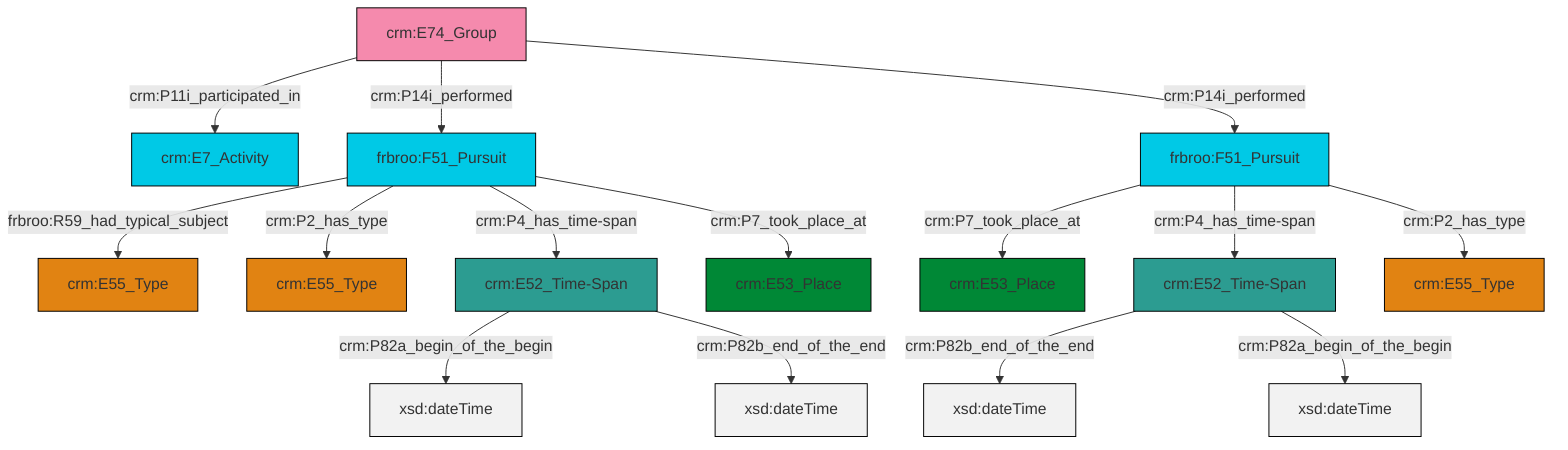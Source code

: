 graph TD
classDef Literal fill:#f2f2f2,stroke:#000000;
classDef CRM_Entity fill:#FFFFFF,stroke:#000000;
classDef Temporal_Entity fill:#00C9E6, stroke:#000000;
classDef Type fill:#E18312, stroke:#000000;
classDef Time-Span fill:#2C9C91, stroke:#000000;
classDef Appellation fill:#FFEB7F, stroke:#000000;
classDef Place fill:#008836, stroke:#000000;
classDef Persistent_Item fill:#B266B2, stroke:#000000;
classDef Conceptual_Object fill:#FFD700, stroke:#000000;
classDef Physical_Thing fill:#D2B48C, stroke:#000000;
classDef Actor fill:#f58aad, stroke:#000000;
classDef PC_Classes fill:#4ce600, stroke:#000000;
classDef Multi fill:#cccccc,stroke:#000000;

0["frbroo:F51_Pursuit"]:::Temporal_Entity -->|frbroo:R59_had_typical_subject| 1["crm:E55_Type"]:::Type
4["frbroo:F51_Pursuit"]:::Temporal_Entity -->|crm:P7_took_place_at| 5["crm:E53_Place"]:::Place
6["crm:E52_Time-Span"]:::Time-Span -->|crm:P82b_end_of_the_end| 7[xsd:dateTime]:::Literal
0["frbroo:F51_Pursuit"]:::Temporal_Entity -->|crm:P2_has_type| 10["crm:E55_Type"]:::Type
0["frbroo:F51_Pursuit"]:::Temporal_Entity -->|crm:P4_has_time-span| 12["crm:E52_Time-Span"]:::Time-Span
12["crm:E52_Time-Span"]:::Time-Span -->|crm:P82a_begin_of_the_begin| 14[xsd:dateTime]:::Literal
4["frbroo:F51_Pursuit"]:::Temporal_Entity -->|crm:P4_has_time-span| 6["crm:E52_Time-Span"]:::Time-Span
0["frbroo:F51_Pursuit"]:::Temporal_Entity -->|crm:P7_took_place_at| 2["crm:E53_Place"]:::Place
12["crm:E52_Time-Span"]:::Time-Span -->|crm:P82b_end_of_the_end| 21[xsd:dateTime]:::Literal
18["crm:E74_Group"]:::Actor -->|crm:P11i_participated_in| 15["crm:E7_Activity"]:::Temporal_Entity
18["crm:E74_Group"]:::Actor -->|crm:P14i_performed| 0["frbroo:F51_Pursuit"]:::Temporal_Entity
6["crm:E52_Time-Span"]:::Time-Span -->|crm:P82a_begin_of_the_begin| 24[xsd:dateTime]:::Literal
4["frbroo:F51_Pursuit"]:::Temporal_Entity -->|crm:P2_has_type| 8["crm:E55_Type"]:::Type
18["crm:E74_Group"]:::Actor -->|crm:P14i_performed| 4["frbroo:F51_Pursuit"]:::Temporal_Entity
